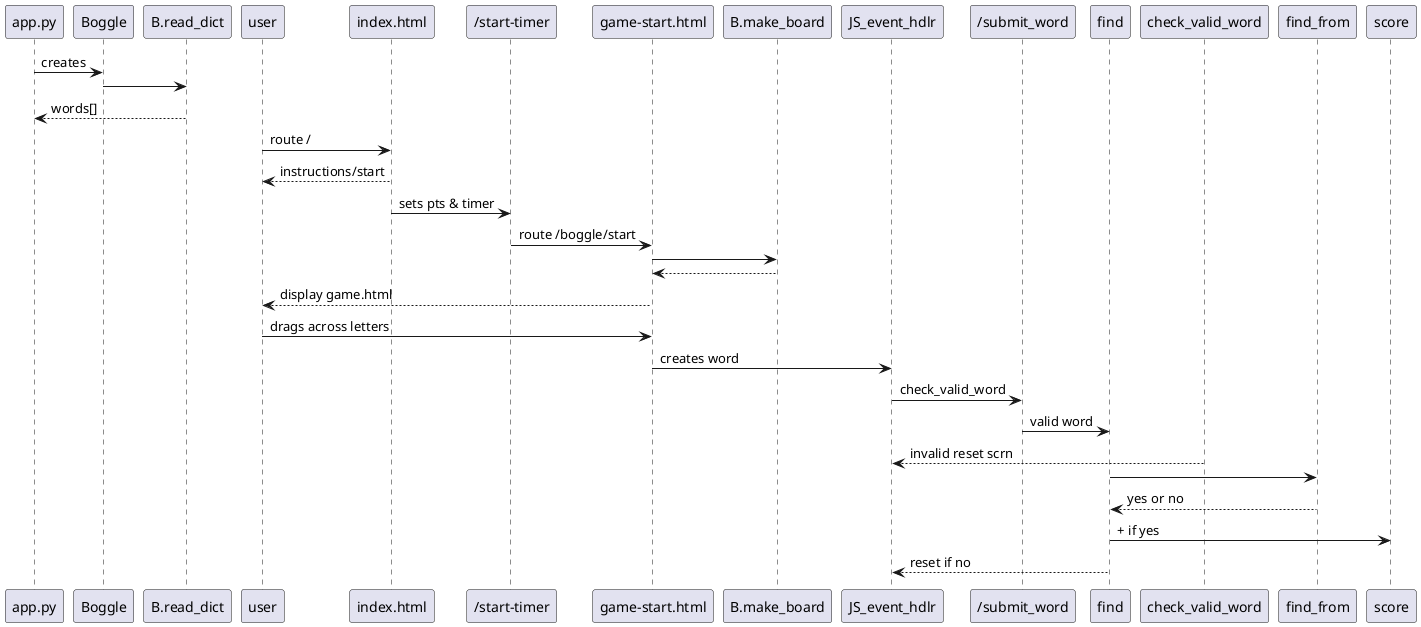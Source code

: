 @startuml
' control app.py
' entity Boggle
' control make_board
' user as participant
' boundary index.html
' database words
' boundary board.html
' entity board
' control read_dict
' control check_valid_word
' control find_from 
' control find

app.py -> Boggle : creates
Boggle -> B.read_dict 
B.read_dict --> app.py:words[]
' app.py <-- make_board :board[][]
user -> index.html: route /
user <-- index.html: instructions/start
index.html -> "/start-timer": sets pts & timer
"/start-timer" -> "game-start.html": route /boggle/start
"game-start.html" -> B.make_board
B.make_board --> "game-start.html"
user <-- "game-start.html": display game.html
user -> "game-start.html": drags across letters
"game-start.html" -> JS_event_hdlr: creates word
JS_event_hdlr -> "/submit_word" : check_valid_word
"/submit_word"-> find: valid word
check_valid_word -->JS_event_hdlr:invalid reset scrn
find -> find_from
find_from --> find :yes or no
find -> score:+ if yes
find --> JS_event_hdlr:reset if no

@enduml